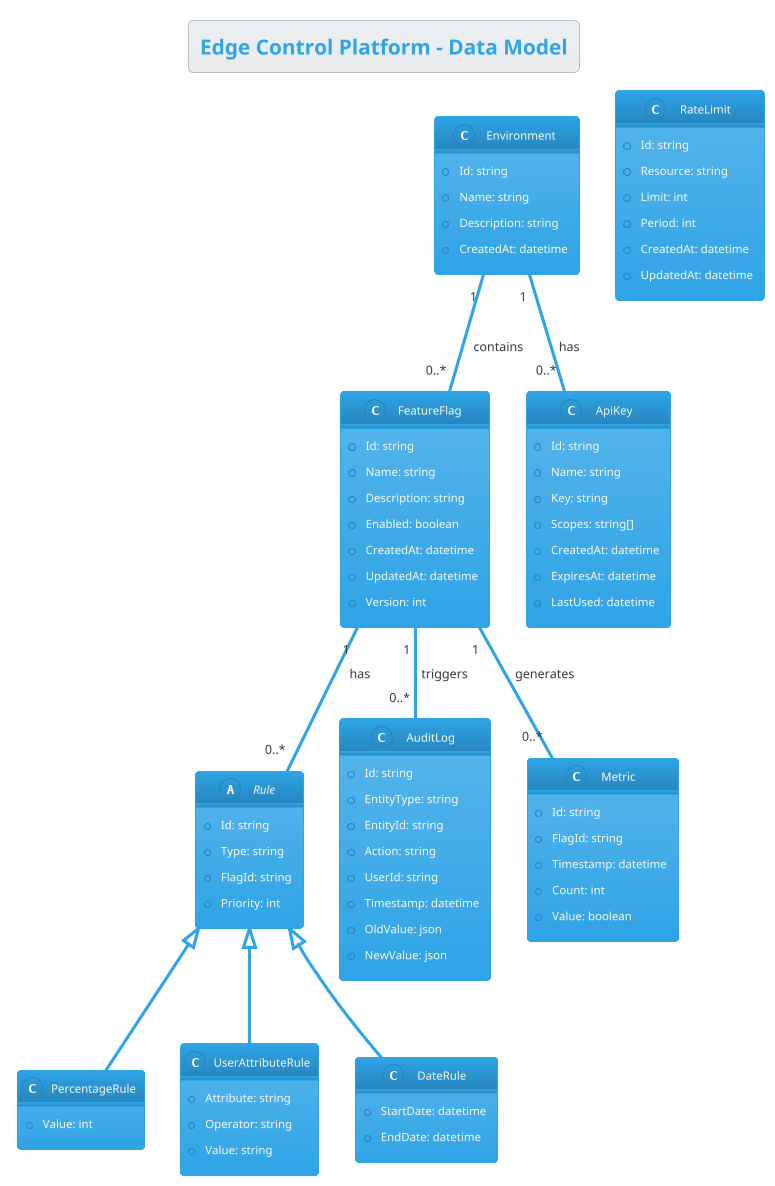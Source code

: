 @startuml data
!theme cerulean

title "Edge Control Platform - Data Model"

' Feature Flag
class FeatureFlag {
  + Id: string
  + Name: string
  + Description: string
  + Enabled: boolean
  + CreatedAt: datetime
  + UpdatedAt: datetime
  + Version: int
}

' Rules
abstract class Rule {
  + Id: string
  + Type: string
  + FlagId: string
  + Priority: int
}

class PercentageRule {
  + Value: int
}

class UserAttributeRule {
  + Attribute: string
  + Operator: string
  + Value: string
}

class DateRule {
  + StartDate: datetime
  + EndDate: datetime
}

' Audit
class AuditLog {
  + Id: string
  + EntityType: string
  + EntityId: string
  + Action: string
  + UserId: string
  + Timestamp: datetime
  + OldValue: json
  + NewValue: json
}

' Metrics
class Metric {
  + Id: string
  + FlagId: string
  + Timestamp: datetime
  + Count: int
  + Value: boolean
}

' Rate Limiting
class RateLimit {
  + Id: string
  + Resource: string
  + Limit: int
  + Period: int
  + CreatedAt: datetime
  + UpdatedAt: datetime
}

' User/API Keys
class ApiKey {
  + Id: string
  + Name: string
  + Key: string
  + Scopes: string[]
  + CreatedAt: datetime
  + ExpiresAt: datetime
  + LastUsed: datetime
}

' Environment
class Environment {
  + Id: string
  + Name: string
  + Description: string
  + CreatedAt: datetime
}

' Relationships
FeatureFlag "1" -- "0..*" Rule : has
Rule <|-- PercentageRule
Rule <|-- UserAttributeRule
Rule <|-- DateRule

FeatureFlag "1" -- "0..*" AuditLog : triggers
FeatureFlag "1" -- "0..*" Metric : generates

Environment "1" -- "0..*" FeatureFlag : contains
Environment "1" -- "0..*" ApiKey : has

@enduml
